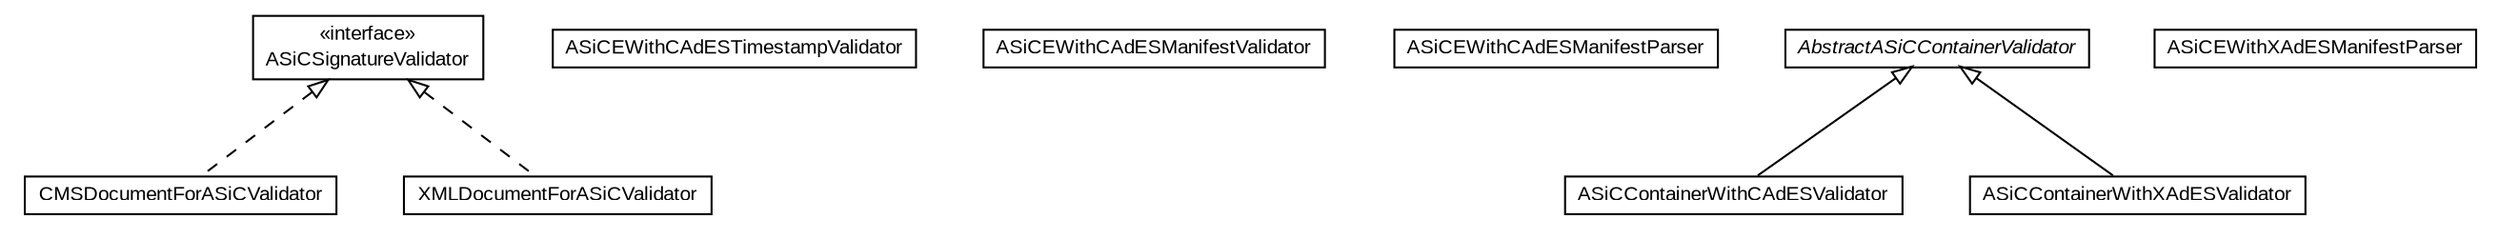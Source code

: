 #!/usr/local/bin/dot
#
# Class diagram 
# Generated by UMLGraph version R5_6-24-gf6e263 (http://www.umlgraph.org/)
#

digraph G {
	edge [fontname="arial",fontsize=10,labelfontname="arial",labelfontsize=10];
	node [fontname="arial",fontsize=10,shape=plaintext];
	nodesep=0.25;
	ranksep=0.5;
	// eu.europa.esig.dss.asic.validation.CMSDocumentForASiCValidator
	c95229 [label=<<table title="eu.europa.esig.dss.asic.validation.CMSDocumentForASiCValidator" border="0" cellborder="1" cellspacing="0" cellpadding="2" port="p" href="./CMSDocumentForASiCValidator.html">
		<tr><td><table border="0" cellspacing="0" cellpadding="1">
<tr><td align="center" balign="center"> CMSDocumentForASiCValidator </td></tr>
		</table></td></tr>
		</table>>, URL="./CMSDocumentForASiCValidator.html", fontname="arial", fontcolor="black", fontsize=10.0];
	// eu.europa.esig.dss.asic.validation.ASiCEWithCAdESTimestampValidator
	c95230 [label=<<table title="eu.europa.esig.dss.asic.validation.ASiCEWithCAdESTimestampValidator" border="0" cellborder="1" cellspacing="0" cellpadding="2" port="p" href="./ASiCEWithCAdESTimestampValidator.html">
		<tr><td><table border="0" cellspacing="0" cellpadding="1">
<tr><td align="center" balign="center"> ASiCEWithCAdESTimestampValidator </td></tr>
		</table></td></tr>
		</table>>, URL="./ASiCEWithCAdESTimestampValidator.html", fontname="arial", fontcolor="black", fontsize=10.0];
	// eu.europa.esig.dss.asic.validation.ASiCEWithCAdESManifestValidator
	c95231 [label=<<table title="eu.europa.esig.dss.asic.validation.ASiCEWithCAdESManifestValidator" border="0" cellborder="1" cellspacing="0" cellpadding="2" port="p" href="./ASiCEWithCAdESManifestValidator.html">
		<tr><td><table border="0" cellspacing="0" cellpadding="1">
<tr><td align="center" balign="center"> ASiCEWithCAdESManifestValidator </td></tr>
		</table></td></tr>
		</table>>, URL="./ASiCEWithCAdESManifestValidator.html", fontname="arial", fontcolor="black", fontsize=10.0];
	// eu.europa.esig.dss.asic.validation.ASiCEWithCAdESManifestParser
	c95232 [label=<<table title="eu.europa.esig.dss.asic.validation.ASiCEWithCAdESManifestParser" border="0" cellborder="1" cellspacing="0" cellpadding="2" port="p" href="./ASiCEWithCAdESManifestParser.html">
		<tr><td><table border="0" cellspacing="0" cellpadding="1">
<tr><td align="center" balign="center"> ASiCEWithCAdESManifestParser </td></tr>
		</table></td></tr>
		</table>>, URL="./ASiCEWithCAdESManifestParser.html", fontname="arial", fontcolor="black", fontsize=10.0];
	// eu.europa.esig.dss.asic.validation.ASiCContainerWithCAdESValidator
	c95233 [label=<<table title="eu.europa.esig.dss.asic.validation.ASiCContainerWithCAdESValidator" border="0" cellborder="1" cellspacing="0" cellpadding="2" port="p" href="./ASiCContainerWithCAdESValidator.html">
		<tr><td><table border="0" cellspacing="0" cellpadding="1">
<tr><td align="center" balign="center"> ASiCContainerWithCAdESValidator </td></tr>
		</table></td></tr>
		</table>>, URL="./ASiCContainerWithCAdESValidator.html", fontname="arial", fontcolor="black", fontsize=10.0];
	// eu.europa.esig.dss.asic.validation.XMLDocumentForASiCValidator
	c95234 [label=<<table title="eu.europa.esig.dss.asic.validation.XMLDocumentForASiCValidator" border="0" cellborder="1" cellspacing="0" cellpadding="2" port="p" href="./XMLDocumentForASiCValidator.html">
		<tr><td><table border="0" cellspacing="0" cellpadding="1">
<tr><td align="center" balign="center"> XMLDocumentForASiCValidator </td></tr>
		</table></td></tr>
		</table>>, URL="./XMLDocumentForASiCValidator.html", fontname="arial", fontcolor="black", fontsize=10.0];
	// eu.europa.esig.dss.asic.validation.ASiCEWithXAdESManifestParser
	c95235 [label=<<table title="eu.europa.esig.dss.asic.validation.ASiCEWithXAdESManifestParser" border="0" cellborder="1" cellspacing="0" cellpadding="2" port="p" href="./ASiCEWithXAdESManifestParser.html">
		<tr><td><table border="0" cellspacing="0" cellpadding="1">
<tr><td align="center" balign="center"> ASiCEWithXAdESManifestParser </td></tr>
		</table></td></tr>
		</table>>, URL="./ASiCEWithXAdESManifestParser.html", fontname="arial", fontcolor="black", fontsize=10.0];
	// eu.europa.esig.dss.asic.validation.ASiCContainerWithXAdESValidator
	c95236 [label=<<table title="eu.europa.esig.dss.asic.validation.ASiCContainerWithXAdESValidator" border="0" cellborder="1" cellspacing="0" cellpadding="2" port="p" href="./ASiCContainerWithXAdESValidator.html">
		<tr><td><table border="0" cellspacing="0" cellpadding="1">
<tr><td align="center" balign="center"> ASiCContainerWithXAdESValidator </td></tr>
		</table></td></tr>
		</table>>, URL="./ASiCContainerWithXAdESValidator.html", fontname="arial", fontcolor="black", fontsize=10.0];
	// eu.europa.esig.dss.asic.validation.ASiCSignatureValidator
	c95237 [label=<<table title="eu.europa.esig.dss.asic.validation.ASiCSignatureValidator" border="0" cellborder="1" cellspacing="0" cellpadding="2" port="p" href="./ASiCSignatureValidator.html">
		<tr><td><table border="0" cellspacing="0" cellpadding="1">
<tr><td align="center" balign="center"> &#171;interface&#187; </td></tr>
<tr><td align="center" balign="center"> ASiCSignatureValidator </td></tr>
		</table></td></tr>
		</table>>, URL="./ASiCSignatureValidator.html", fontname="arial", fontcolor="black", fontsize=10.0];
	// eu.europa.esig.dss.asic.validation.AbstractASiCContainerValidator
	c95238 [label=<<table title="eu.europa.esig.dss.asic.validation.AbstractASiCContainerValidator" border="0" cellborder="1" cellspacing="0" cellpadding="2" port="p" href="./AbstractASiCContainerValidator.html">
		<tr><td><table border="0" cellspacing="0" cellpadding="1">
<tr><td align="center" balign="center"><font face="arial italic"> AbstractASiCContainerValidator </font></td></tr>
		</table></td></tr>
		</table>>, URL="./AbstractASiCContainerValidator.html", fontname="arial", fontcolor="black", fontsize=10.0];
	//eu.europa.esig.dss.asic.validation.CMSDocumentForASiCValidator implements eu.europa.esig.dss.asic.validation.ASiCSignatureValidator
	c95237:p -> c95229:p [dir=back,arrowtail=empty,style=dashed];
	//eu.europa.esig.dss.asic.validation.ASiCContainerWithCAdESValidator extends eu.europa.esig.dss.asic.validation.AbstractASiCContainerValidator
	c95238:p -> c95233:p [dir=back,arrowtail=empty];
	//eu.europa.esig.dss.asic.validation.XMLDocumentForASiCValidator implements eu.europa.esig.dss.asic.validation.ASiCSignatureValidator
	c95237:p -> c95234:p [dir=back,arrowtail=empty,style=dashed];
	//eu.europa.esig.dss.asic.validation.ASiCContainerWithXAdESValidator extends eu.europa.esig.dss.asic.validation.AbstractASiCContainerValidator
	c95238:p -> c95236:p [dir=back,arrowtail=empty];
}

